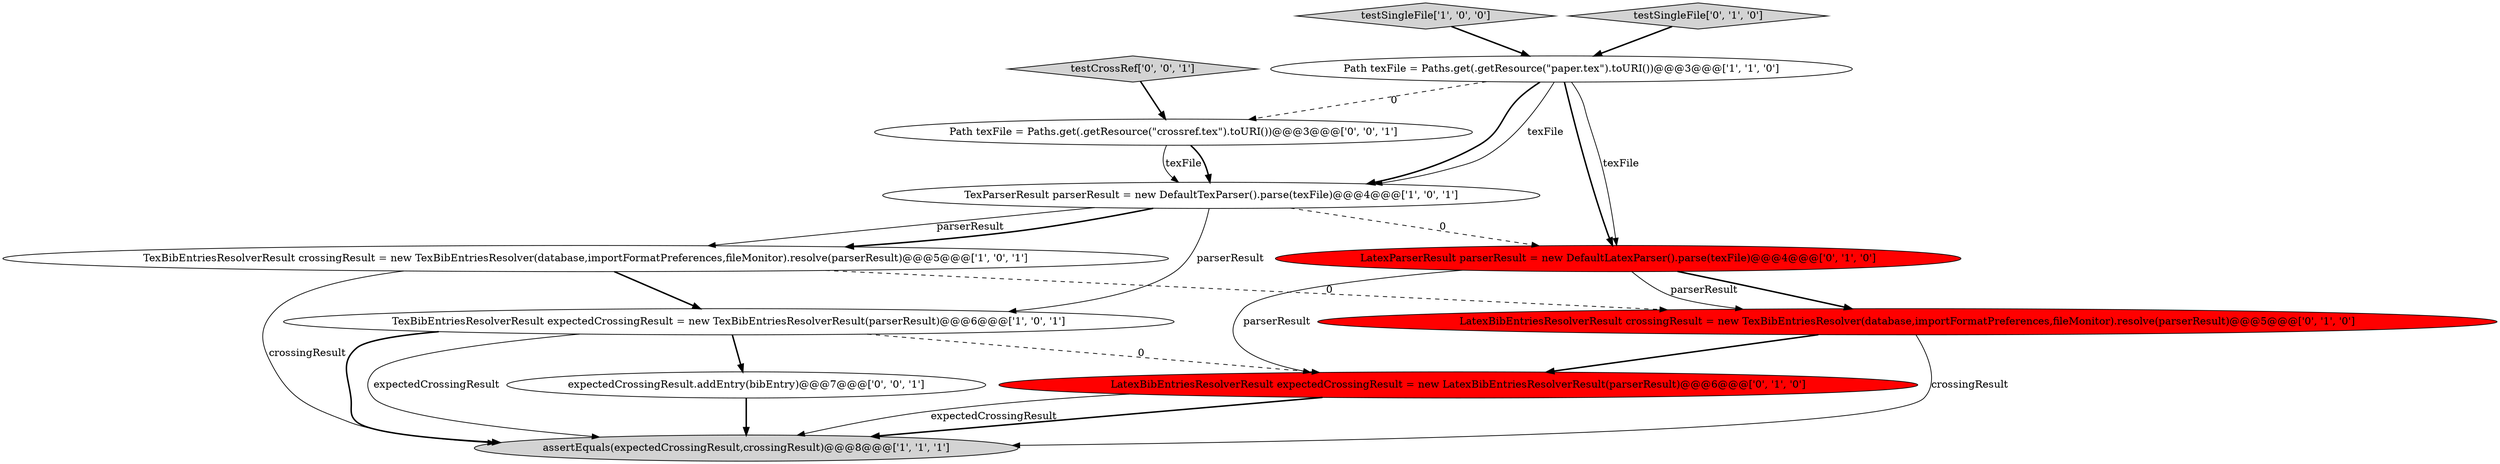 digraph {
11 [style = filled, label = "expectedCrossingResult.addEntry(bibEntry)@@@7@@@['0', '0', '1']", fillcolor = white, shape = ellipse image = "AAA0AAABBB3BBB"];
7 [style = filled, label = "LatexParserResult parserResult = new DefaultLatexParser().parse(texFile)@@@4@@@['0', '1', '0']", fillcolor = red, shape = ellipse image = "AAA1AAABBB2BBB"];
3 [style = filled, label = "TexParserResult parserResult = new DefaultTexParser().parse(texFile)@@@4@@@['1', '0', '1']", fillcolor = white, shape = ellipse image = "AAA0AAABBB1BBB"];
4 [style = filled, label = "assertEquals(expectedCrossingResult,crossingResult)@@@8@@@['1', '1', '1']", fillcolor = lightgray, shape = ellipse image = "AAA0AAABBB1BBB"];
1 [style = filled, label = "testSingleFile['1', '0', '0']", fillcolor = lightgray, shape = diamond image = "AAA0AAABBB1BBB"];
9 [style = filled, label = "testSingleFile['0', '1', '0']", fillcolor = lightgray, shape = diamond image = "AAA0AAABBB2BBB"];
12 [style = filled, label = "Path texFile = Paths.get(.getResource(\"crossref.tex\").toURI())@@@3@@@['0', '0', '1']", fillcolor = white, shape = ellipse image = "AAA0AAABBB3BBB"];
10 [style = filled, label = "testCrossRef['0', '0', '1']", fillcolor = lightgray, shape = diamond image = "AAA0AAABBB3BBB"];
5 [style = filled, label = "TexBibEntriesResolverResult crossingResult = new TexBibEntriesResolver(database,importFormatPreferences,fileMonitor).resolve(parserResult)@@@5@@@['1', '0', '1']", fillcolor = white, shape = ellipse image = "AAA0AAABBB1BBB"];
0 [style = filled, label = "Path texFile = Paths.get(.getResource(\"paper.tex\").toURI())@@@3@@@['1', '1', '0']", fillcolor = white, shape = ellipse image = "AAA0AAABBB1BBB"];
2 [style = filled, label = "TexBibEntriesResolverResult expectedCrossingResult = new TexBibEntriesResolverResult(parserResult)@@@6@@@['1', '0', '1']", fillcolor = white, shape = ellipse image = "AAA0AAABBB1BBB"];
8 [style = filled, label = "LatexBibEntriesResolverResult crossingResult = new TexBibEntriesResolver(database,importFormatPreferences,fileMonitor).resolve(parserResult)@@@5@@@['0', '1', '0']", fillcolor = red, shape = ellipse image = "AAA1AAABBB2BBB"];
6 [style = filled, label = "LatexBibEntriesResolverResult expectedCrossingResult = new LatexBibEntriesResolverResult(parserResult)@@@6@@@['0', '1', '0']", fillcolor = red, shape = ellipse image = "AAA1AAABBB2BBB"];
0->3 [style = bold, label=""];
9->0 [style = bold, label=""];
3->5 [style = solid, label="parserResult"];
3->7 [style = dashed, label="0"];
11->4 [style = bold, label=""];
5->4 [style = solid, label="crossingResult"];
8->6 [style = bold, label=""];
1->0 [style = bold, label=""];
3->2 [style = solid, label="parserResult"];
0->12 [style = dashed, label="0"];
7->8 [style = bold, label=""];
2->4 [style = bold, label=""];
12->3 [style = solid, label="texFile"];
7->6 [style = solid, label="parserResult"];
0->7 [style = bold, label=""];
6->4 [style = bold, label=""];
5->2 [style = bold, label=""];
3->5 [style = bold, label=""];
10->12 [style = bold, label=""];
7->8 [style = solid, label="parserResult"];
2->6 [style = dashed, label="0"];
5->8 [style = dashed, label="0"];
8->4 [style = solid, label="crossingResult"];
0->3 [style = solid, label="texFile"];
12->3 [style = bold, label=""];
6->4 [style = solid, label="expectedCrossingResult"];
2->4 [style = solid, label="expectedCrossingResult"];
2->11 [style = bold, label=""];
0->7 [style = solid, label="texFile"];
}
